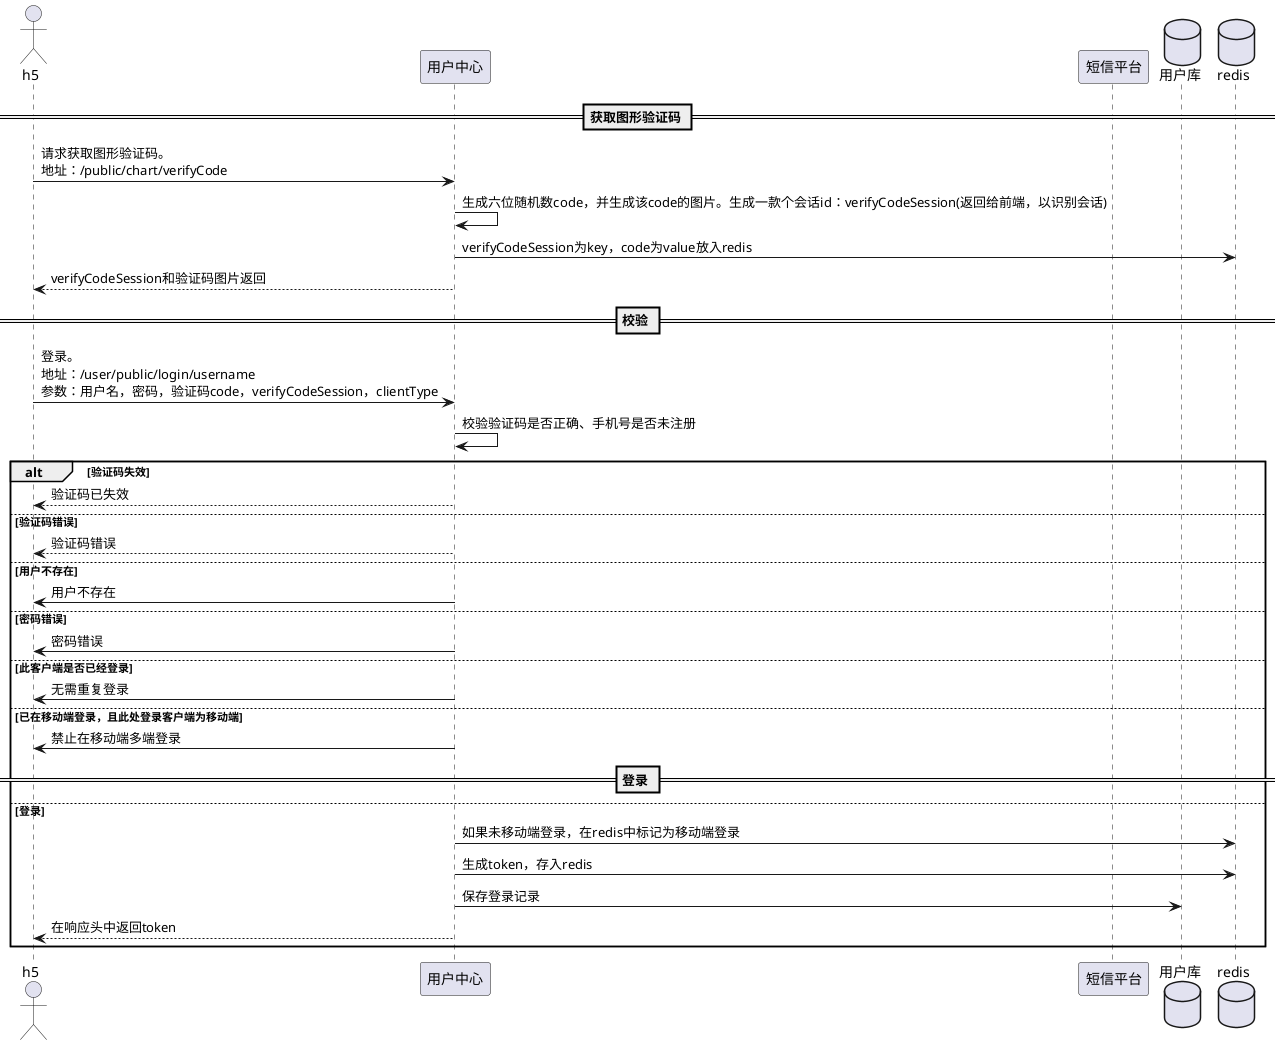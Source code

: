@startuml

actor h5

participant 用户中心
participant 短信平台
database 用户库
database redis

== 获取图形验证码 ==
h5 -> 用户中心:请求获取图形验证码。\n地址：/public/chart/verifyCode
用户中心 -> 用户中心:生成六位随机数code，并生成该code的图片。生成一款个会话id：verifyCodeSession(返回给前端，以识别会话)
用户中心 -> redis:verifyCodeSession为key，code为value放入redis
用户中心 --> h5:verifyCodeSession和验证码图片返回
== 校验 ==
h5 -> 用户中心:登录。\n地址：/user/public/login/username \n参数：用户名，密码，验证码code，verifyCodeSession，clientType
用户中心 -> 用户中心:校验验证码是否正确、手机号是否未注册
alt 验证码失效
    用户中心 --> h5:验证码已失效
else 验证码错误
     用户中心 --> h5:验证码错误
else 用户不存在
    用户中心 -> h5:用户不存在
else 密码错误
    用户中心 -> h5:密码错误
else 此客户端是否已经登录
    用户中心 -> h5:无需重复登录
else 已在移动端登录，且此处登录客户端为移动端
    用户中心 -> h5:禁止在移动端多端登录
== 登录 ==
else 登录
    用户中心 -> redis:如果未移动端登录，在redis中标记为移动端登录
    用户中心 -> redis:生成token，存入redis
    用户中心 -> 用户库:保存登录记录
    用户中心 --> h5:在响应头中返回token
end




@enduml